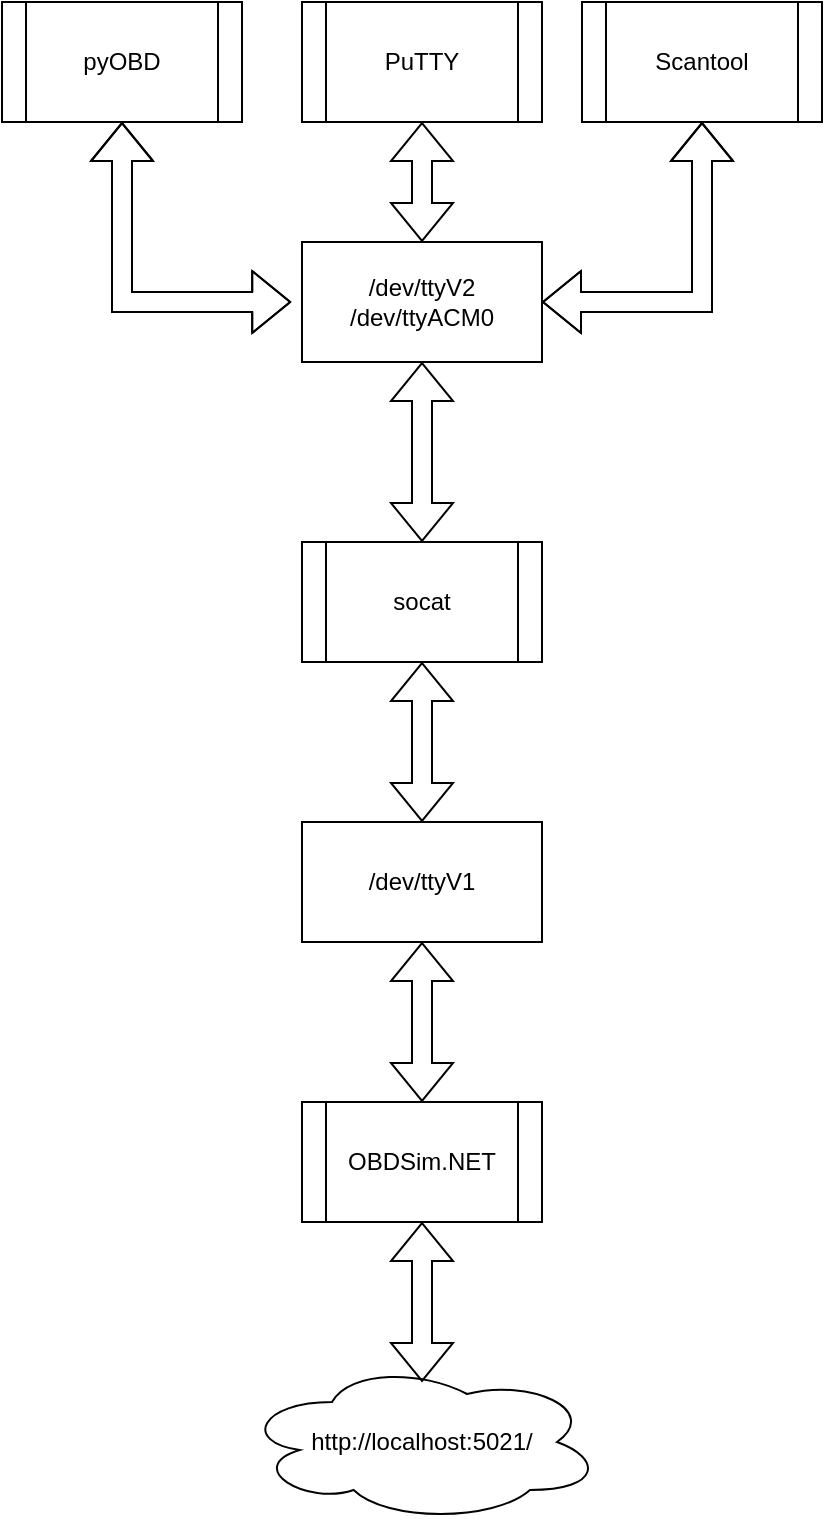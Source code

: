 <mxfile version="24.4.0" type="device">
  <diagram name="Page-1" id="KhdNY7QPQEn-1CbskS0d">
    <mxGraphModel dx="637" dy="587" grid="1" gridSize="10" guides="1" tooltips="1" connect="1" arrows="1" fold="1" page="1" pageScale="1" pageWidth="827" pageHeight="1169" math="0" shadow="0">
      <root>
        <mxCell id="0" />
        <mxCell id="1" parent="0" />
        <mxCell id="ssHLg9pCGTTI6trmPgD1-1" value="socat" style="shape=process;whiteSpace=wrap;html=1;backgroundOutline=1;" vertex="1" parent="1">
          <mxGeometry x="350" y="370" width="120" height="60" as="geometry" />
        </mxCell>
        <mxCell id="ssHLg9pCGTTI6trmPgD1-2" value="/dev/ttyV2&lt;div&gt;/dev/ttyACM0&lt;/div&gt;" style="rounded=0;whiteSpace=wrap;html=1;" vertex="1" parent="1">
          <mxGeometry x="350" y="220" width="120" height="60" as="geometry" />
        </mxCell>
        <mxCell id="ssHLg9pCGTTI6trmPgD1-3" value="/dev/ttyV1" style="rounded=0;whiteSpace=wrap;html=1;" vertex="1" parent="1">
          <mxGeometry x="350" y="510" width="120" height="60" as="geometry" />
        </mxCell>
        <mxCell id="ssHLg9pCGTTI6trmPgD1-5" value="" style="shape=flexArrow;endArrow=classic;startArrow=classic;html=1;rounded=0;entryX=0.5;entryY=0;entryDx=0;entryDy=0;exitX=0.5;exitY=1;exitDx=0;exitDy=0;" edge="1" parent="1" source="ssHLg9pCGTTI6trmPgD1-2" target="ssHLg9pCGTTI6trmPgD1-1">
          <mxGeometry width="100" height="100" relative="1" as="geometry">
            <mxPoint x="290" y="560" as="sourcePoint" />
            <mxPoint x="390" y="460" as="targetPoint" />
          </mxGeometry>
        </mxCell>
        <mxCell id="ssHLg9pCGTTI6trmPgD1-6" value="" style="shape=flexArrow;endArrow=classic;startArrow=classic;html=1;rounded=0;entryX=0.5;entryY=0;entryDx=0;entryDy=0;exitX=0.5;exitY=1;exitDx=0;exitDy=0;" edge="1" parent="1" source="ssHLg9pCGTTI6trmPgD1-1" target="ssHLg9pCGTTI6trmPgD1-3">
          <mxGeometry width="100" height="100" relative="1" as="geometry">
            <mxPoint x="440" y="580" as="sourcePoint" />
            <mxPoint x="540" y="480" as="targetPoint" />
          </mxGeometry>
        </mxCell>
        <mxCell id="ssHLg9pCGTTI6trmPgD1-7" value="OBDSim.NET" style="shape=process;whiteSpace=wrap;html=1;backgroundOutline=1;" vertex="1" parent="1">
          <mxGeometry x="350" y="650" width="120" height="60" as="geometry" />
        </mxCell>
        <mxCell id="ssHLg9pCGTTI6trmPgD1-8" value="" style="shape=flexArrow;endArrow=classic;startArrow=classic;html=1;rounded=0;entryX=0.5;entryY=1;entryDx=0;entryDy=0;exitX=0.5;exitY=0;exitDx=0;exitDy=0;" edge="1" parent="1" source="ssHLg9pCGTTI6trmPgD1-7" target="ssHLg9pCGTTI6trmPgD1-3">
          <mxGeometry width="100" height="100" relative="1" as="geometry">
            <mxPoint x="240" y="680" as="sourcePoint" />
            <mxPoint x="340" y="580" as="targetPoint" />
          </mxGeometry>
        </mxCell>
        <mxCell id="ssHLg9pCGTTI6trmPgD1-9" value="PuTTY" style="shape=process;whiteSpace=wrap;html=1;backgroundOutline=1;" vertex="1" parent="1">
          <mxGeometry x="350" y="100" width="120" height="60" as="geometry" />
        </mxCell>
        <mxCell id="ssHLg9pCGTTI6trmPgD1-10" value="" style="shape=flexArrow;endArrow=classic;startArrow=classic;html=1;rounded=0;entryX=0.5;entryY=1;entryDx=0;entryDy=0;exitX=0.5;exitY=0;exitDx=0;exitDy=0;" edge="1" parent="1" source="ssHLg9pCGTTI6trmPgD1-2" target="ssHLg9pCGTTI6trmPgD1-9">
          <mxGeometry width="100" height="100" relative="1" as="geometry">
            <mxPoint x="250" y="310" as="sourcePoint" />
            <mxPoint x="350" y="210" as="targetPoint" />
          </mxGeometry>
        </mxCell>
        <mxCell id="ssHLg9pCGTTI6trmPgD1-11" value="http://localhost:5021/" style="ellipse;shape=cloud;whiteSpace=wrap;html=1;" vertex="1" parent="1">
          <mxGeometry x="320" y="780" width="180" height="80" as="geometry" />
        </mxCell>
        <mxCell id="ssHLg9pCGTTI6trmPgD1-12" value="" style="shape=flexArrow;endArrow=classic;startArrow=classic;html=1;rounded=0;entryX=0.5;entryY=1;entryDx=0;entryDy=0;exitX=0.5;exitY=0.125;exitDx=0;exitDy=0;exitPerimeter=0;" edge="1" parent="1" source="ssHLg9pCGTTI6trmPgD1-11" target="ssHLg9pCGTTI6trmPgD1-7">
          <mxGeometry width="100" height="100" relative="1" as="geometry">
            <mxPoint x="180" y="770" as="sourcePoint" />
            <mxPoint x="280" y="670" as="targetPoint" />
          </mxGeometry>
        </mxCell>
        <mxCell id="ssHLg9pCGTTI6trmPgD1-13" value="Scantool" style="shape=process;whiteSpace=wrap;html=1;backgroundOutline=1;" vertex="1" parent="1">
          <mxGeometry x="490" y="100" width="120" height="60" as="geometry" />
        </mxCell>
        <mxCell id="ssHLg9pCGTTI6trmPgD1-14" value="" style="shape=flexArrow;endArrow=classic;startArrow=classic;html=1;rounded=0;entryX=0.5;entryY=1;entryDx=0;entryDy=0;exitX=1;exitY=0.5;exitDx=0;exitDy=0;" edge="1" parent="1" source="ssHLg9pCGTTI6trmPgD1-2" target="ssHLg9pCGTTI6trmPgD1-13">
          <mxGeometry width="100" height="100" relative="1" as="geometry">
            <mxPoint x="549.71" y="260" as="sourcePoint" />
            <mxPoint x="549.71" y="190" as="targetPoint" />
            <Array as="points">
              <mxPoint x="550" y="250" />
            </Array>
          </mxGeometry>
        </mxCell>
        <mxCell id="ssHLg9pCGTTI6trmPgD1-15" value="pyOBD" style="shape=process;whiteSpace=wrap;html=1;backgroundOutline=1;" vertex="1" parent="1">
          <mxGeometry x="200" y="100" width="120" height="60" as="geometry" />
        </mxCell>
        <mxCell id="ssHLg9pCGTTI6trmPgD1-16" value="" style="shape=flexArrow;endArrow=classic;startArrow=classic;html=1;rounded=0;entryX=0.5;entryY=1;entryDx=0;entryDy=0;exitX=-0.045;exitY=0.5;exitDx=0;exitDy=0;exitPerimeter=0;" edge="1" parent="1" source="ssHLg9pCGTTI6trmPgD1-2" target="ssHLg9pCGTTI6trmPgD1-15">
          <mxGeometry width="100" height="100" relative="1" as="geometry">
            <mxPoint x="170" y="255" as="sourcePoint" />
            <mxPoint x="270" y="170" as="targetPoint" />
            <Array as="points">
              <mxPoint x="260" y="250" />
            </Array>
          </mxGeometry>
        </mxCell>
      </root>
    </mxGraphModel>
  </diagram>
</mxfile>
